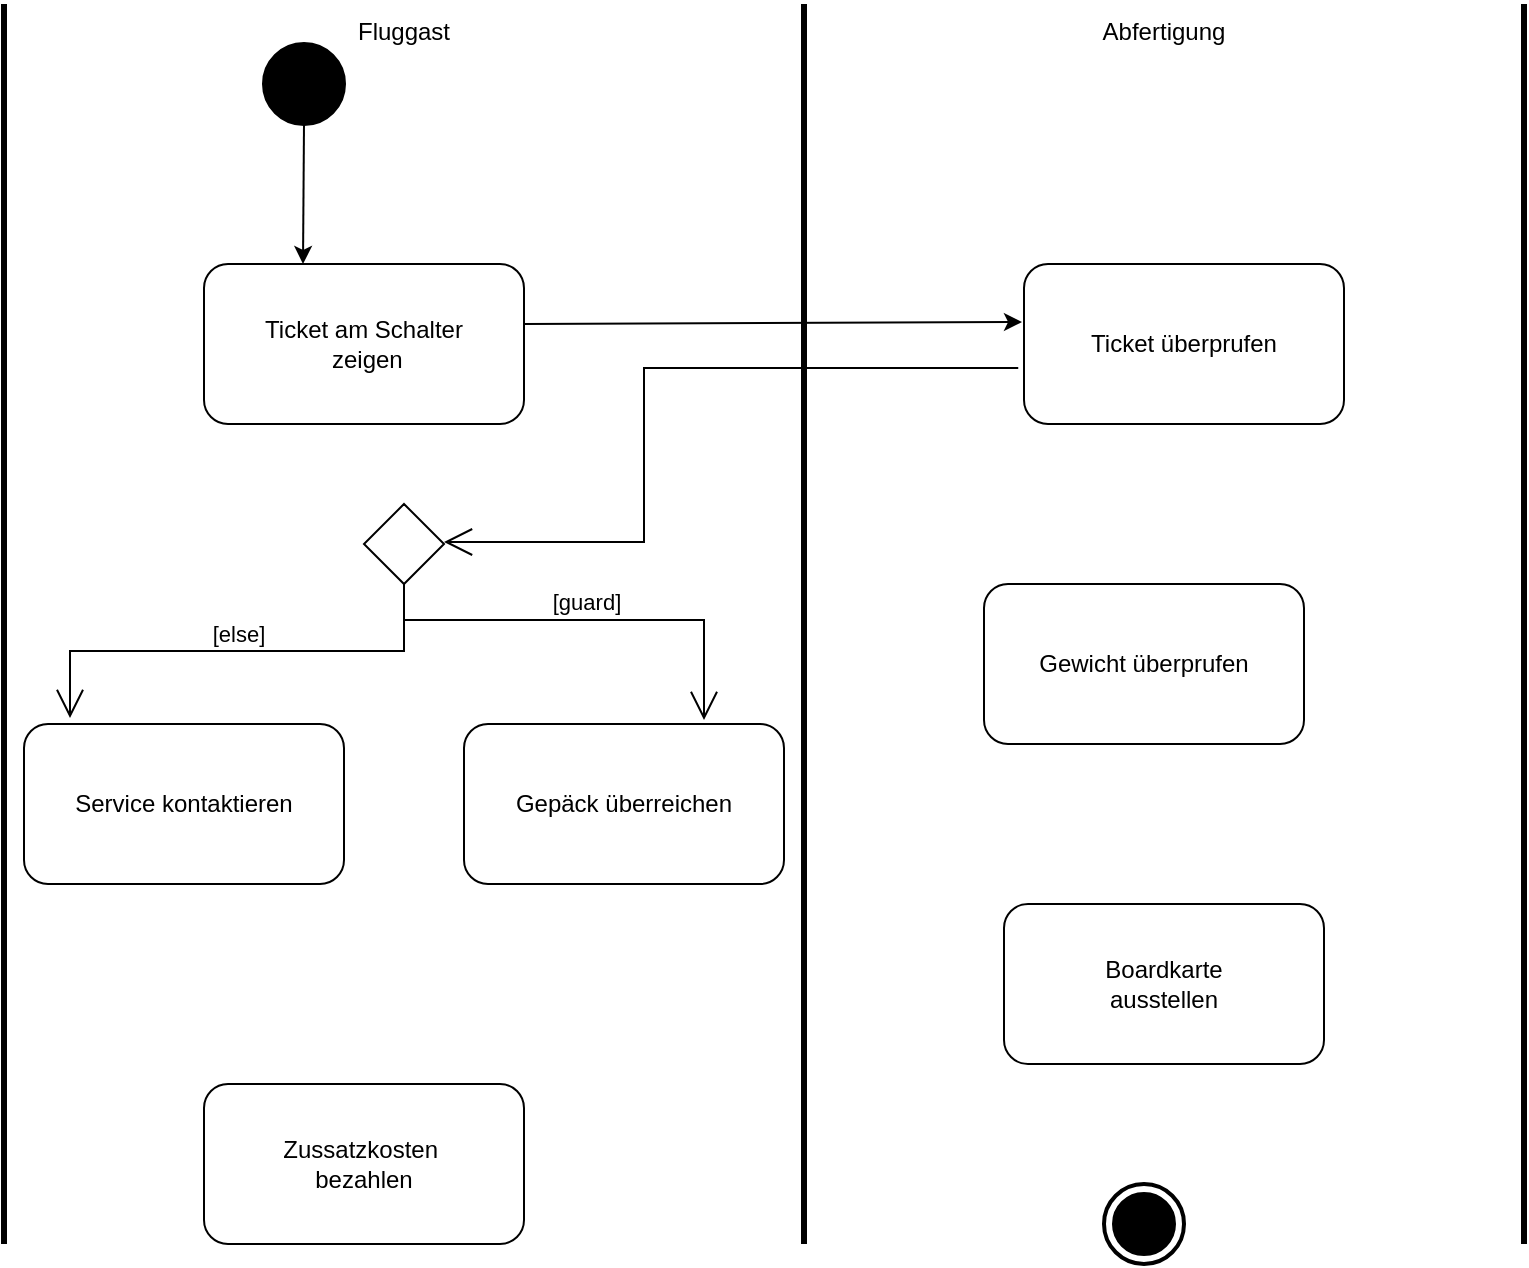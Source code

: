 <mxfile>
    <diagram id="2zHIuxZ8m7gBCklNNT45" name="Seite-1">
        <mxGraphModel dx="436" dy="580" grid="1" gridSize="10" guides="1" tooltips="1" connect="1" arrows="1" fold="1" page="1" pageScale="1" pageWidth="827" pageHeight="1169" math="0" shadow="0">
            <root>
                <mxCell id="0"/>
                <mxCell id="1" parent="0"/>
                <mxCell id="2" value="Fluggast" style="html=1;shape=mxgraph.sysml.actPart;strokeWidth=3;verticalAlign=top;rotation=0;whiteSpace=wrap;" vertex="1" parent="1">
                    <mxGeometry x="30" y="30" width="400" height="620" as="geometry"/>
                </mxCell>
                <mxCell id="3" value="Abfertigung" style="html=1;shape=mxgraph.sysml.actPart;strokeWidth=3;verticalAlign=top;rotation=0;whiteSpace=wrap;" vertex="1" parent="1">
                    <mxGeometry x="430" y="30" width="360" height="620" as="geometry"/>
                </mxCell>
                <mxCell id="4" value="" style="shape=ellipse;html=1;fillColor=strokeColor;strokeWidth=2;verticalLabelPosition=bottom;verticalAlignment=top;perimeter=ellipsePerimeter;" vertex="1" parent="1">
                    <mxGeometry x="160" y="50" width="40" height="40" as="geometry"/>
                </mxCell>
                <mxCell id="5" value="Ticket am Schalter&lt;br&gt;&amp;nbsp;zeigen" style="shape=rect;html=1;rounded=1;whiteSpace=wrap;align=center;" vertex="1" parent="1">
                    <mxGeometry x="130" y="160" width="160" height="80" as="geometry"/>
                </mxCell>
                <mxCell id="6" value="Ticket überprufen" style="shape=rect;html=1;rounded=1;whiteSpace=wrap;align=center;" vertex="1" parent="1">
                    <mxGeometry x="540" y="160" width="160" height="80" as="geometry"/>
                </mxCell>
                <mxCell id="7" value="Service kontaktieren" style="shape=rect;html=1;rounded=1;whiteSpace=wrap;align=center;" vertex="1" parent="1">
                    <mxGeometry x="40" y="390" width="160" height="80" as="geometry"/>
                </mxCell>
                <mxCell id="8" value="Gepäck überreichen" style="shape=rect;html=1;rounded=1;whiteSpace=wrap;align=center;" vertex="1" parent="1">
                    <mxGeometry x="260" y="390" width="160" height="80" as="geometry"/>
                </mxCell>
                <mxCell id="9" value="Gewicht überprufen" style="shape=rect;html=1;rounded=1;whiteSpace=wrap;align=center;" vertex="1" parent="1">
                    <mxGeometry x="520" y="320" width="160" height="80" as="geometry"/>
                </mxCell>
                <mxCell id="10" value="Boardkarte&lt;br&gt;ausstellen" style="shape=rect;html=1;rounded=1;whiteSpace=wrap;align=center;" vertex="1" parent="1">
                    <mxGeometry x="530" y="480" width="160" height="80" as="geometry"/>
                </mxCell>
                <mxCell id="11" value="" style="html=1;shape=mxgraph.sysml.actFinal;strokeWidth=2;verticalLabelPosition=bottom;verticalAlignment=top;" vertex="1" parent="1">
                    <mxGeometry x="580" y="620" width="40" height="40" as="geometry"/>
                </mxCell>
                <mxCell id="12" value="Zussatzkosten&amp;nbsp;&lt;br&gt;bezahlen" style="shape=rect;html=1;rounded=1;whiteSpace=wrap;align=center;" vertex="1" parent="1">
                    <mxGeometry x="130" y="570" width="160" height="80" as="geometry"/>
                </mxCell>
                <mxCell id="13" value="" style="shape=rhombus;html=1;verticalLabelPosition=bottom;verticalAlignment=top;" vertex="1" parent="1">
                    <mxGeometry x="210" y="280" width="40" height="40" as="geometry"/>
                </mxCell>
                <mxCell id="14" value="" style="edgeStyle=elbowEdgeStyle;html=1;elbow=horizontal;align=right;verticalAlign=bottom;endArrow=none;rounded=0;labelBackgroundColor=none;startArrow=open;startSize=12;entryX=-0.018;entryY=0.65;entryDx=0;entryDy=0;entryPerimeter=0;" edge="1" parent="1" target="6">
                    <mxGeometry relative="1" as="geometry">
                        <mxPoint x="330" y="190" as="targetPoint"/>
                        <mxPoint x="250" y="299" as="sourcePoint"/>
                        <Array as="points">
                            <mxPoint x="350" y="270"/>
                        </Array>
                    </mxGeometry>
                </mxCell>
                <mxCell id="15" value="[guard]" style="edgeStyle=elbowEdgeStyle;html=1;elbow=vertical;verticalAlign=bottom;endArrow=open;rounded=0;labelBackgroundColor=none;endSize=12;" edge="1" parent="1" source="13">
                    <mxGeometry relative="1" as="geometry">
                        <mxPoint x="380" y="388" as="targetPoint"/>
                        <Array as="points">
                            <mxPoint x="310" y="338"/>
                        </Array>
                    </mxGeometry>
                </mxCell>
                <mxCell id="16" value="[else]" style="edgeStyle=elbowEdgeStyle;html=1;elbow=vertical;verticalAlign=bottom;endArrow=open;rounded=0;labelBackgroundColor=none;endSize=12;" edge="1" parent="1" source="13">
                    <mxGeometry relative="1" as="geometry">
                        <mxPoint x="63" y="387" as="targetPoint"/>
                    </mxGeometry>
                </mxCell>
                <mxCell id="17" value="" style="endArrow=classic;html=1;exitX=0.5;exitY=1;exitDx=0;exitDy=0;" edge="1" parent="1" source="4">
                    <mxGeometry width="50" height="50" relative="1" as="geometry">
                        <mxPoint x="179.5" y="101" as="sourcePoint"/>
                        <mxPoint x="179.5" y="160" as="targetPoint"/>
                    </mxGeometry>
                </mxCell>
                <mxCell id="18" value="" style="endArrow=classic;html=1;" edge="1" parent="1">
                    <mxGeometry width="50" height="50" relative="1" as="geometry">
                        <mxPoint x="290" y="190" as="sourcePoint"/>
                        <mxPoint x="539" y="189" as="targetPoint"/>
                    </mxGeometry>
                </mxCell>
            </root>
        </mxGraphModel>
    </diagram>
</mxfile>